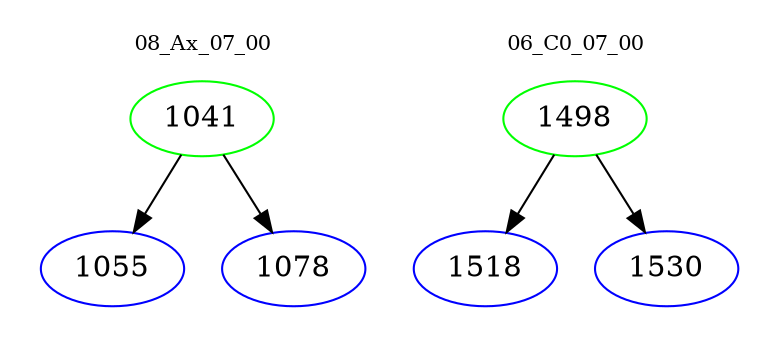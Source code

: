 digraph{
subgraph cluster_0 {
color = white
label = "08_Ax_07_00";
fontsize=10;
T0_1041 [label="1041", color="green"]
T0_1041 -> T0_1055 [color="black"]
T0_1055 [label="1055", color="blue"]
T0_1041 -> T0_1078 [color="black"]
T0_1078 [label="1078", color="blue"]
}
subgraph cluster_1 {
color = white
label = "06_C0_07_00";
fontsize=10;
T1_1498 [label="1498", color="green"]
T1_1498 -> T1_1518 [color="black"]
T1_1518 [label="1518", color="blue"]
T1_1498 -> T1_1530 [color="black"]
T1_1530 [label="1530", color="blue"]
}
}
